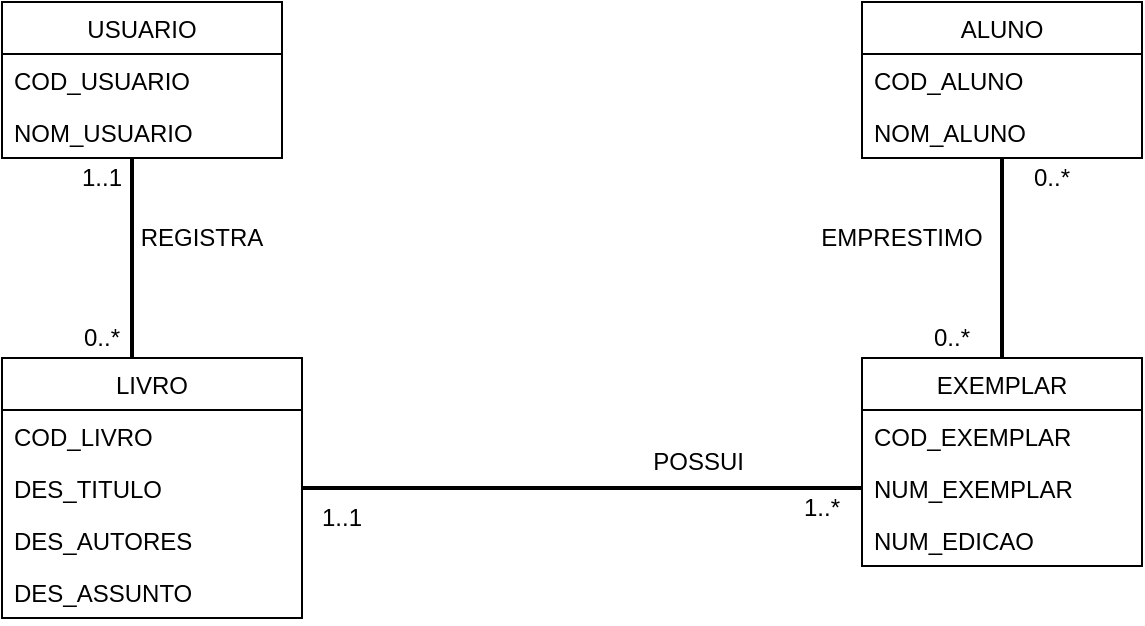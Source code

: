 <mxfile version="13.6.5" type="github">
  <diagram id="C5RBs43oDa-KdzZeNtuy" name="Page-1">
    <mxGraphModel dx="1038" dy="548" grid="1" gridSize="10" guides="1" tooltips="1" connect="1" arrows="1" fold="1" page="1" pageScale="1" pageWidth="827" pageHeight="1169" math="0" shadow="0">
      <root>
        <mxCell id="WIyWlLk6GJQsqaUBKTNV-0" />
        <mxCell id="WIyWlLk6GJQsqaUBKTNV-1" parent="WIyWlLk6GJQsqaUBKTNV-0" />
        <mxCell id="PA-v34qi2--m9X5Azpbd-5" value="ALUNO" style="swimlane;fontStyle=0;childLayout=stackLayout;horizontal=1;startSize=26;fillColor=none;horizontalStack=0;resizeParent=1;resizeParentMax=0;resizeLast=0;collapsible=1;marginBottom=0;" vertex="1" parent="WIyWlLk6GJQsqaUBKTNV-1">
          <mxGeometry x="530" y="162" width="140" height="78" as="geometry" />
        </mxCell>
        <mxCell id="PA-v34qi2--m9X5Azpbd-6" value="COD_ALUNO" style="text;strokeColor=none;fillColor=none;align=left;verticalAlign=top;spacingLeft=4;spacingRight=4;overflow=hidden;rotatable=0;points=[[0,0.5],[1,0.5]];portConstraint=eastwest;" vertex="1" parent="PA-v34qi2--m9X5Azpbd-5">
          <mxGeometry y="26" width="140" height="26" as="geometry" />
        </mxCell>
        <mxCell id="PA-v34qi2--m9X5Azpbd-7" value="NOM_ALUNO" style="text;strokeColor=none;fillColor=none;align=left;verticalAlign=top;spacingLeft=4;spacingRight=4;overflow=hidden;rotatable=0;points=[[0,0.5],[1,0.5]];portConstraint=eastwest;" vertex="1" parent="PA-v34qi2--m9X5Azpbd-5">
          <mxGeometry y="52" width="140" height="26" as="geometry" />
        </mxCell>
        <mxCell id="PA-v34qi2--m9X5Azpbd-10" value="USUARIO" style="swimlane;fontStyle=0;childLayout=stackLayout;horizontal=1;startSize=26;fillColor=none;horizontalStack=0;resizeParent=1;resizeParentMax=0;resizeLast=0;collapsible=1;marginBottom=0;" vertex="1" parent="WIyWlLk6GJQsqaUBKTNV-1">
          <mxGeometry x="100" y="162" width="140" height="78" as="geometry" />
        </mxCell>
        <mxCell id="PA-v34qi2--m9X5Azpbd-11" value="COD_USUARIO" style="text;strokeColor=none;fillColor=none;align=left;verticalAlign=top;spacingLeft=4;spacingRight=4;overflow=hidden;rotatable=0;points=[[0,0.5],[1,0.5]];portConstraint=eastwest;" vertex="1" parent="PA-v34qi2--m9X5Azpbd-10">
          <mxGeometry y="26" width="140" height="26" as="geometry" />
        </mxCell>
        <mxCell id="PA-v34qi2--m9X5Azpbd-12" value="NOM_USUARIO" style="text;strokeColor=none;fillColor=none;align=left;verticalAlign=top;spacingLeft=4;spacingRight=4;overflow=hidden;rotatable=0;points=[[0,0.5],[1,0.5]];portConstraint=eastwest;" vertex="1" parent="PA-v34qi2--m9X5Azpbd-10">
          <mxGeometry y="52" width="140" height="26" as="geometry" />
        </mxCell>
        <mxCell id="PA-v34qi2--m9X5Azpbd-13" value="LIVRO" style="swimlane;fontStyle=0;childLayout=stackLayout;horizontal=1;startSize=26;fillColor=none;horizontalStack=0;resizeParent=1;resizeParentMax=0;resizeLast=0;collapsible=1;marginBottom=0;" vertex="1" parent="WIyWlLk6GJQsqaUBKTNV-1">
          <mxGeometry x="100" y="340" width="150" height="130" as="geometry" />
        </mxCell>
        <mxCell id="PA-v34qi2--m9X5Azpbd-14" value="COD_LIVRO" style="text;strokeColor=none;fillColor=none;align=left;verticalAlign=top;spacingLeft=4;spacingRight=4;overflow=hidden;rotatable=0;points=[[0,0.5],[1,0.5]];portConstraint=eastwest;" vertex="1" parent="PA-v34qi2--m9X5Azpbd-13">
          <mxGeometry y="26" width="150" height="26" as="geometry" />
        </mxCell>
        <mxCell id="PA-v34qi2--m9X5Azpbd-15" value="DES_TITULO" style="text;strokeColor=none;fillColor=none;align=left;verticalAlign=top;spacingLeft=4;spacingRight=4;overflow=hidden;rotatable=0;points=[[0,0.5],[1,0.5]];portConstraint=eastwest;" vertex="1" parent="PA-v34qi2--m9X5Azpbd-13">
          <mxGeometry y="52" width="150" height="26" as="geometry" />
        </mxCell>
        <mxCell id="PA-v34qi2--m9X5Azpbd-17" value="DES_AUTORES" style="text;strokeColor=none;fillColor=none;align=left;verticalAlign=top;spacingLeft=4;spacingRight=4;overflow=hidden;rotatable=0;points=[[0,0.5],[1,0.5]];portConstraint=eastwest;" vertex="1" parent="PA-v34qi2--m9X5Azpbd-13">
          <mxGeometry y="78" width="150" height="26" as="geometry" />
        </mxCell>
        <mxCell id="PA-v34qi2--m9X5Azpbd-16" value="DES_ASSUNTO" style="text;strokeColor=none;fillColor=none;align=left;verticalAlign=top;spacingLeft=4;spacingRight=4;overflow=hidden;rotatable=0;points=[[0,0.5],[1,0.5]];portConstraint=eastwest;" vertex="1" parent="PA-v34qi2--m9X5Azpbd-13">
          <mxGeometry y="104" width="150" height="26" as="geometry" />
        </mxCell>
        <mxCell id="PA-v34qi2--m9X5Azpbd-18" value="EXEMPLAR" style="swimlane;fontStyle=0;childLayout=stackLayout;horizontal=1;startSize=26;fillColor=none;horizontalStack=0;resizeParent=1;resizeParentMax=0;resizeLast=0;collapsible=1;marginBottom=0;" vertex="1" parent="WIyWlLk6GJQsqaUBKTNV-1">
          <mxGeometry x="530" y="340" width="140" height="104" as="geometry" />
        </mxCell>
        <mxCell id="PA-v34qi2--m9X5Azpbd-19" value="COD_EXEMPLAR" style="text;strokeColor=none;fillColor=none;align=left;verticalAlign=top;spacingLeft=4;spacingRight=4;overflow=hidden;rotatable=0;points=[[0,0.5],[1,0.5]];portConstraint=eastwest;" vertex="1" parent="PA-v34qi2--m9X5Azpbd-18">
          <mxGeometry y="26" width="140" height="26" as="geometry" />
        </mxCell>
        <mxCell id="PA-v34qi2--m9X5Azpbd-20" value="NUM_EXEMPLAR" style="text;strokeColor=none;fillColor=none;align=left;verticalAlign=top;spacingLeft=4;spacingRight=4;overflow=hidden;rotatable=0;points=[[0,0.5],[1,0.5]];portConstraint=eastwest;" vertex="1" parent="PA-v34qi2--m9X5Azpbd-18">
          <mxGeometry y="52" width="140" height="26" as="geometry" />
        </mxCell>
        <mxCell id="PA-v34qi2--m9X5Azpbd-21" value="NUM_EDICAO" style="text;strokeColor=none;fillColor=none;align=left;verticalAlign=top;spacingLeft=4;spacingRight=4;overflow=hidden;rotatable=0;points=[[0,0.5],[1,0.5]];portConstraint=eastwest;" vertex="1" parent="PA-v34qi2--m9X5Azpbd-18">
          <mxGeometry y="78" width="140" height="26" as="geometry" />
        </mxCell>
        <mxCell id="PA-v34qi2--m9X5Azpbd-26" value="" style="line;strokeWidth=2;html=1;" vertex="1" parent="WIyWlLk6GJQsqaUBKTNV-1">
          <mxGeometry x="250" y="400" width="280" height="10" as="geometry" />
        </mxCell>
        <mxCell id="PA-v34qi2--m9X5Azpbd-27" value="" style="line;strokeWidth=2;direction=south;html=1;" vertex="1" parent="WIyWlLk6GJQsqaUBKTNV-1">
          <mxGeometry x="595" y="240" width="10" height="100" as="geometry" />
        </mxCell>
        <mxCell id="PA-v34qi2--m9X5Azpbd-29" value="" style="line;strokeWidth=2;direction=south;html=1;" vertex="1" parent="WIyWlLk6GJQsqaUBKTNV-1">
          <mxGeometry x="160" y="240" width="10" height="100" as="geometry" />
        </mxCell>
        <mxCell id="PA-v34qi2--m9X5Azpbd-30" value="POSSUI&amp;nbsp;" style="text;html=1;strokeColor=none;fillColor=none;align=center;verticalAlign=middle;whiteSpace=wrap;rounded=0;" vertex="1" parent="WIyWlLk6GJQsqaUBKTNV-1">
          <mxGeometry x="430" y="367" width="40" height="50" as="geometry" />
        </mxCell>
        <mxCell id="PA-v34qi2--m9X5Azpbd-31" value="REGISTRA" style="text;html=1;strokeColor=none;fillColor=none;align=center;verticalAlign=middle;whiteSpace=wrap;rounded=0;" vertex="1" parent="WIyWlLk6GJQsqaUBKTNV-1">
          <mxGeometry x="180" y="270" width="40" height="20" as="geometry" />
        </mxCell>
        <mxCell id="PA-v34qi2--m9X5Azpbd-33" value="EMPRESTIMO" style="text;html=1;strokeColor=none;fillColor=none;align=center;verticalAlign=middle;whiteSpace=wrap;rounded=0;" vertex="1" parent="WIyWlLk6GJQsqaUBKTNV-1">
          <mxGeometry x="530" y="270" width="40" height="20" as="geometry" />
        </mxCell>
        <mxCell id="PA-v34qi2--m9X5Azpbd-34" value="1..1" style="text;html=1;strokeColor=none;fillColor=none;align=center;verticalAlign=middle;whiteSpace=wrap;rounded=0;" vertex="1" parent="WIyWlLk6GJQsqaUBKTNV-1">
          <mxGeometry x="130" y="240" width="40" height="20" as="geometry" />
        </mxCell>
        <mxCell id="PA-v34qi2--m9X5Azpbd-35" value="0..*" style="text;html=1;strokeColor=none;fillColor=none;align=center;verticalAlign=middle;whiteSpace=wrap;rounded=0;" vertex="1" parent="WIyWlLk6GJQsqaUBKTNV-1">
          <mxGeometry x="605" y="190" width="40" height="120" as="geometry" />
        </mxCell>
        <mxCell id="PA-v34qi2--m9X5Azpbd-36" value="0..*" style="text;html=1;strokeColor=none;fillColor=none;align=center;verticalAlign=middle;whiteSpace=wrap;rounded=0;" vertex="1" parent="WIyWlLk6GJQsqaUBKTNV-1">
          <mxGeometry x="130" y="320" width="40" height="20" as="geometry" />
        </mxCell>
        <mxCell id="PA-v34qi2--m9X5Azpbd-40" value="0..*" style="text;html=1;strokeColor=none;fillColor=none;align=center;verticalAlign=middle;whiteSpace=wrap;rounded=0;" vertex="1" parent="WIyWlLk6GJQsqaUBKTNV-1">
          <mxGeometry x="555" y="320" width="40" height="20" as="geometry" />
        </mxCell>
        <mxCell id="PA-v34qi2--m9X5Azpbd-41" value="1..1" style="text;html=1;strokeColor=none;fillColor=none;align=center;verticalAlign=middle;whiteSpace=wrap;rounded=0;" vertex="1" parent="WIyWlLk6GJQsqaUBKTNV-1">
          <mxGeometry x="250" y="410" width="40" height="20" as="geometry" />
        </mxCell>
        <mxCell id="PA-v34qi2--m9X5Azpbd-42" value="1..*" style="text;html=1;strokeColor=none;fillColor=none;align=center;verticalAlign=middle;whiteSpace=wrap;rounded=0;" vertex="1" parent="WIyWlLk6GJQsqaUBKTNV-1">
          <mxGeometry x="490" y="400" width="40" height="30" as="geometry" />
        </mxCell>
      </root>
    </mxGraphModel>
  </diagram>
</mxfile>
